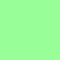 <mxfile version="21.6.8" type="device">
  <diagram name="Página-1" id="GBsqkeEp2_bvaqs6tHh2">
    <mxGraphModel dx="1418" dy="820" grid="1" gridSize="10" guides="1" tooltips="1" connect="1" arrows="1" fold="1" page="1" pageScale="1" pageWidth="827" pageHeight="1169" math="0" shadow="0">
      <root>
        <mxCell id="0" />
        <mxCell id="1" parent="0" />
        <mxCell id="5ED3BaB5KB7Zz_nchKes-1" value="" style="whiteSpace=wrap;html=1;aspect=fixed;fillColor=#33FF33;strokeColor=none;opacity=50;" vertex="1" parent="1">
          <mxGeometry x="399" y="340" width="30" height="30" as="geometry" />
        </mxCell>
      </root>
    </mxGraphModel>
  </diagram>
</mxfile>
